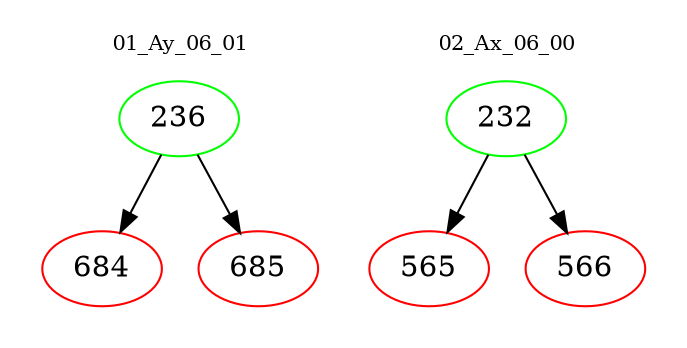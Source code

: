 digraph{
subgraph cluster_0 {
color = white
label = "01_Ay_06_01";
fontsize=10;
T0_236 [label="236", color="green"]
T0_236 -> T0_684 [color="black"]
T0_684 [label="684", color="red"]
T0_236 -> T0_685 [color="black"]
T0_685 [label="685", color="red"]
}
subgraph cluster_1 {
color = white
label = "02_Ax_06_00";
fontsize=10;
T1_232 [label="232", color="green"]
T1_232 -> T1_565 [color="black"]
T1_565 [label="565", color="red"]
T1_232 -> T1_566 [color="black"]
T1_566 [label="566", color="red"]
}
}
